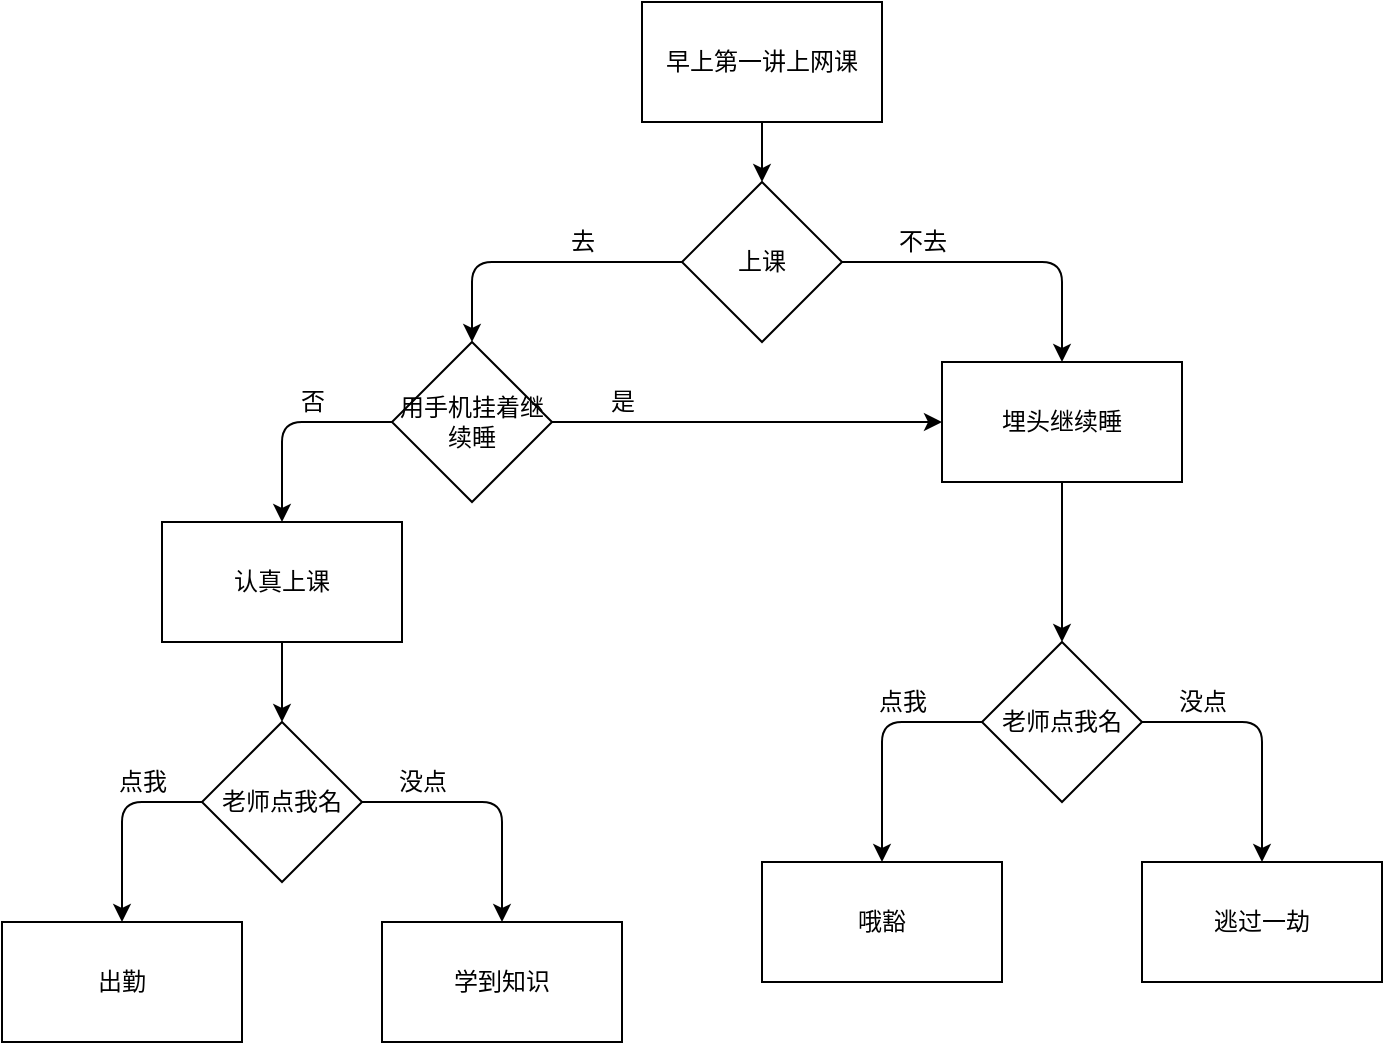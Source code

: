 <mxfile>
    <diagram id="g0C_Z_gVG9ntuhAnmKTa" name="第 1 页">
        <mxGraphModel dx="1225" dy="607" grid="1" gridSize="10" guides="1" tooltips="1" connect="1" arrows="1" fold="1" page="1" pageScale="1" pageWidth="827" pageHeight="1169" math="0" shadow="0">
            <root>
                <mxCell id="0"/>
                <mxCell id="1" parent="0"/>
                <mxCell id="4" value="" style="edgeStyle=none;html=1;" edge="1" parent="1" source="2" target="3">
                    <mxGeometry relative="1" as="geometry"/>
                </mxCell>
                <mxCell id="2" value="早上第一讲上网课" style="rounded=0;whiteSpace=wrap;html=1;" vertex="1" parent="1">
                    <mxGeometry x="370" y="60" width="120" height="60" as="geometry"/>
                </mxCell>
                <mxCell id="15" style="edgeStyle=none;html=1;exitX=0;exitY=0.5;exitDx=0;exitDy=0;entryX=0.5;entryY=0;entryDx=0;entryDy=0;" edge="1" parent="1" source="3" target="11">
                    <mxGeometry relative="1" as="geometry">
                        <Array as="points">
                            <mxPoint x="285" y="190"/>
                        </Array>
                    </mxGeometry>
                </mxCell>
                <mxCell id="16" style="edgeStyle=none;html=1;exitX=1;exitY=0.5;exitDx=0;exitDy=0;entryX=0.5;entryY=0;entryDx=0;entryDy=0;" edge="1" parent="1" source="3" target="9">
                    <mxGeometry relative="1" as="geometry">
                        <Array as="points">
                            <mxPoint x="580" y="190"/>
                        </Array>
                    </mxGeometry>
                </mxCell>
                <mxCell id="3" value="上课" style="rhombus;whiteSpace=wrap;html=1;" vertex="1" parent="1">
                    <mxGeometry x="390" y="150" width="80" height="80" as="geometry"/>
                </mxCell>
                <mxCell id="8" value="去" style="text;html=1;align=center;verticalAlign=middle;resizable=0;points=[];autosize=1;strokeColor=none;fillColor=none;" vertex="1" parent="1">
                    <mxGeometry x="325" y="170" width="30" height="20" as="geometry"/>
                </mxCell>
                <mxCell id="37" value="" style="edgeStyle=none;html=1;" edge="1" parent="1" source="9" target="17">
                    <mxGeometry relative="1" as="geometry"/>
                </mxCell>
                <mxCell id="9" value="埋头继续睡" style="rounded=0;whiteSpace=wrap;html=1;" vertex="1" parent="1">
                    <mxGeometry x="520" y="240" width="120" height="60" as="geometry"/>
                </mxCell>
                <mxCell id="10" value="不去" style="text;html=1;align=center;verticalAlign=middle;resizable=0;points=[];autosize=1;strokeColor=none;fillColor=none;" vertex="1" parent="1">
                    <mxGeometry x="490" y="170" width="40" height="20" as="geometry"/>
                </mxCell>
                <mxCell id="25" style="edgeStyle=none;html=1;exitX=0;exitY=0.5;exitDx=0;exitDy=0;entryX=0.5;entryY=0;entryDx=0;entryDy=0;" edge="1" parent="1" source="11" target="23">
                    <mxGeometry relative="1" as="geometry">
                        <Array as="points">
                            <mxPoint x="190" y="270"/>
                        </Array>
                    </mxGeometry>
                </mxCell>
                <mxCell id="40" style="edgeStyle=none;html=1;exitX=1;exitY=0.5;exitDx=0;exitDy=0;" edge="1" parent="1" source="11" target="9">
                    <mxGeometry relative="1" as="geometry"/>
                </mxCell>
                <mxCell id="11" value="用手机挂着继续睡" style="rhombus;whiteSpace=wrap;html=1;" vertex="1" parent="1">
                    <mxGeometry x="245" y="230" width="80" height="80" as="geometry"/>
                </mxCell>
                <mxCell id="13" value="否" style="text;html=1;align=center;verticalAlign=middle;resizable=0;points=[];autosize=1;strokeColor=none;fillColor=none;" vertex="1" parent="1">
                    <mxGeometry x="190" y="250" width="30" height="20" as="geometry"/>
                </mxCell>
                <mxCell id="36" value="" style="edgeStyle=none;html=1;exitX=0;exitY=0.5;exitDx=0;exitDy=0;" edge="1" parent="1" source="17" target="28">
                    <mxGeometry relative="1" as="geometry">
                        <Array as="points">
                            <mxPoint x="490" y="420"/>
                        </Array>
                    </mxGeometry>
                </mxCell>
                <mxCell id="46" style="edgeStyle=none;html=1;exitX=1;exitY=0.5;exitDx=0;exitDy=0;entryX=0.5;entryY=0;entryDx=0;entryDy=0;" edge="1" parent="1" source="17" target="41">
                    <mxGeometry relative="1" as="geometry">
                        <Array as="points">
                            <mxPoint x="680" y="420"/>
                        </Array>
                    </mxGeometry>
                </mxCell>
                <mxCell id="17" value="老师点我名" style="rhombus;whiteSpace=wrap;html=1;" vertex="1" parent="1">
                    <mxGeometry x="540" y="380" width="80" height="80" as="geometry"/>
                </mxCell>
                <mxCell id="22" value="是" style="text;html=1;align=center;verticalAlign=middle;resizable=0;points=[];autosize=1;strokeColor=none;fillColor=none;" vertex="1" parent="1">
                    <mxGeometry x="345" y="250" width="30" height="20" as="geometry"/>
                </mxCell>
                <mxCell id="27" value="" style="edgeStyle=none;html=1;" edge="1" parent="1" source="23" target="26">
                    <mxGeometry relative="1" as="geometry"/>
                </mxCell>
                <mxCell id="23" value="认真上课" style="rounded=0;whiteSpace=wrap;html=1;" vertex="1" parent="1">
                    <mxGeometry x="130" y="320" width="120" height="60" as="geometry"/>
                </mxCell>
                <mxCell id="34" value="" style="edgeStyle=none;html=1;exitX=0;exitY=0.5;exitDx=0;exitDy=0;entryX=0.5;entryY=0;entryDx=0;entryDy=0;" edge="1" parent="1" source="26" target="33">
                    <mxGeometry relative="1" as="geometry">
                        <Array as="points">
                            <mxPoint x="110" y="460"/>
                        </Array>
                    </mxGeometry>
                </mxCell>
                <mxCell id="44" style="edgeStyle=none;html=1;exitX=1;exitY=0.5;exitDx=0;exitDy=0;entryX=0.5;entryY=0;entryDx=0;entryDy=0;" edge="1" parent="1" source="26" target="43">
                    <mxGeometry relative="1" as="geometry">
                        <Array as="points">
                            <mxPoint x="300" y="460"/>
                        </Array>
                    </mxGeometry>
                </mxCell>
                <mxCell id="26" value="老师点我名" style="rhombus;whiteSpace=wrap;html=1;" vertex="1" parent="1">
                    <mxGeometry x="150" y="420" width="80" height="80" as="geometry"/>
                </mxCell>
                <mxCell id="28" value="哦豁" style="rounded=0;whiteSpace=wrap;html=1;" vertex="1" parent="1">
                    <mxGeometry x="430" y="490" width="120" height="60" as="geometry"/>
                </mxCell>
                <mxCell id="31" value="点我" style="text;html=1;align=center;verticalAlign=middle;resizable=0;points=[];autosize=1;strokeColor=none;fillColor=none;" vertex="1" parent="1">
                    <mxGeometry x="480" y="400" width="40" height="20" as="geometry"/>
                </mxCell>
                <mxCell id="33" value="出勤" style="rounded=0;whiteSpace=wrap;html=1;" vertex="1" parent="1">
                    <mxGeometry x="50" y="520" width="120" height="60" as="geometry"/>
                </mxCell>
                <mxCell id="41" value="逃过一劫" style="rounded=0;whiteSpace=wrap;html=1;" vertex="1" parent="1">
                    <mxGeometry x="620" y="490" width="120" height="60" as="geometry"/>
                </mxCell>
                <mxCell id="42" value="点我" style="text;html=1;align=center;verticalAlign=middle;resizable=0;points=[];autosize=1;strokeColor=none;fillColor=none;" vertex="1" parent="1">
                    <mxGeometry x="100" y="440" width="40" height="20" as="geometry"/>
                </mxCell>
                <mxCell id="43" value="学到知识" style="rounded=0;whiteSpace=wrap;html=1;" vertex="1" parent="1">
                    <mxGeometry x="240" y="520" width="120" height="60" as="geometry"/>
                </mxCell>
                <mxCell id="45" value="没点" style="text;html=1;align=center;verticalAlign=middle;resizable=0;points=[];autosize=1;strokeColor=none;fillColor=none;" vertex="1" parent="1">
                    <mxGeometry x="240" y="440" width="40" height="20" as="geometry"/>
                </mxCell>
                <mxCell id="47" value="没点" style="text;html=1;align=center;verticalAlign=middle;resizable=0;points=[];autosize=1;strokeColor=none;fillColor=none;" vertex="1" parent="1">
                    <mxGeometry x="630" y="400" width="40" height="20" as="geometry"/>
                </mxCell>
            </root>
        </mxGraphModel>
    </diagram>
</mxfile>